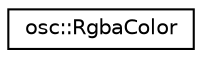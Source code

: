 digraph "Graphical Class Hierarchy"
{
 // LATEX_PDF_SIZE
  edge [fontname="Helvetica",fontsize="10",labelfontname="Helvetica",labelfontsize="10"];
  node [fontname="Helvetica",fontsize="10",shape=record];
  rankdir="LR";
  Node0 [label="osc::RgbaColor",height=0.2,width=0.4,color="black", fillcolor="white", style="filled",URL="$structosc_1_1RgbaColor.html",tooltip=" "];
}
